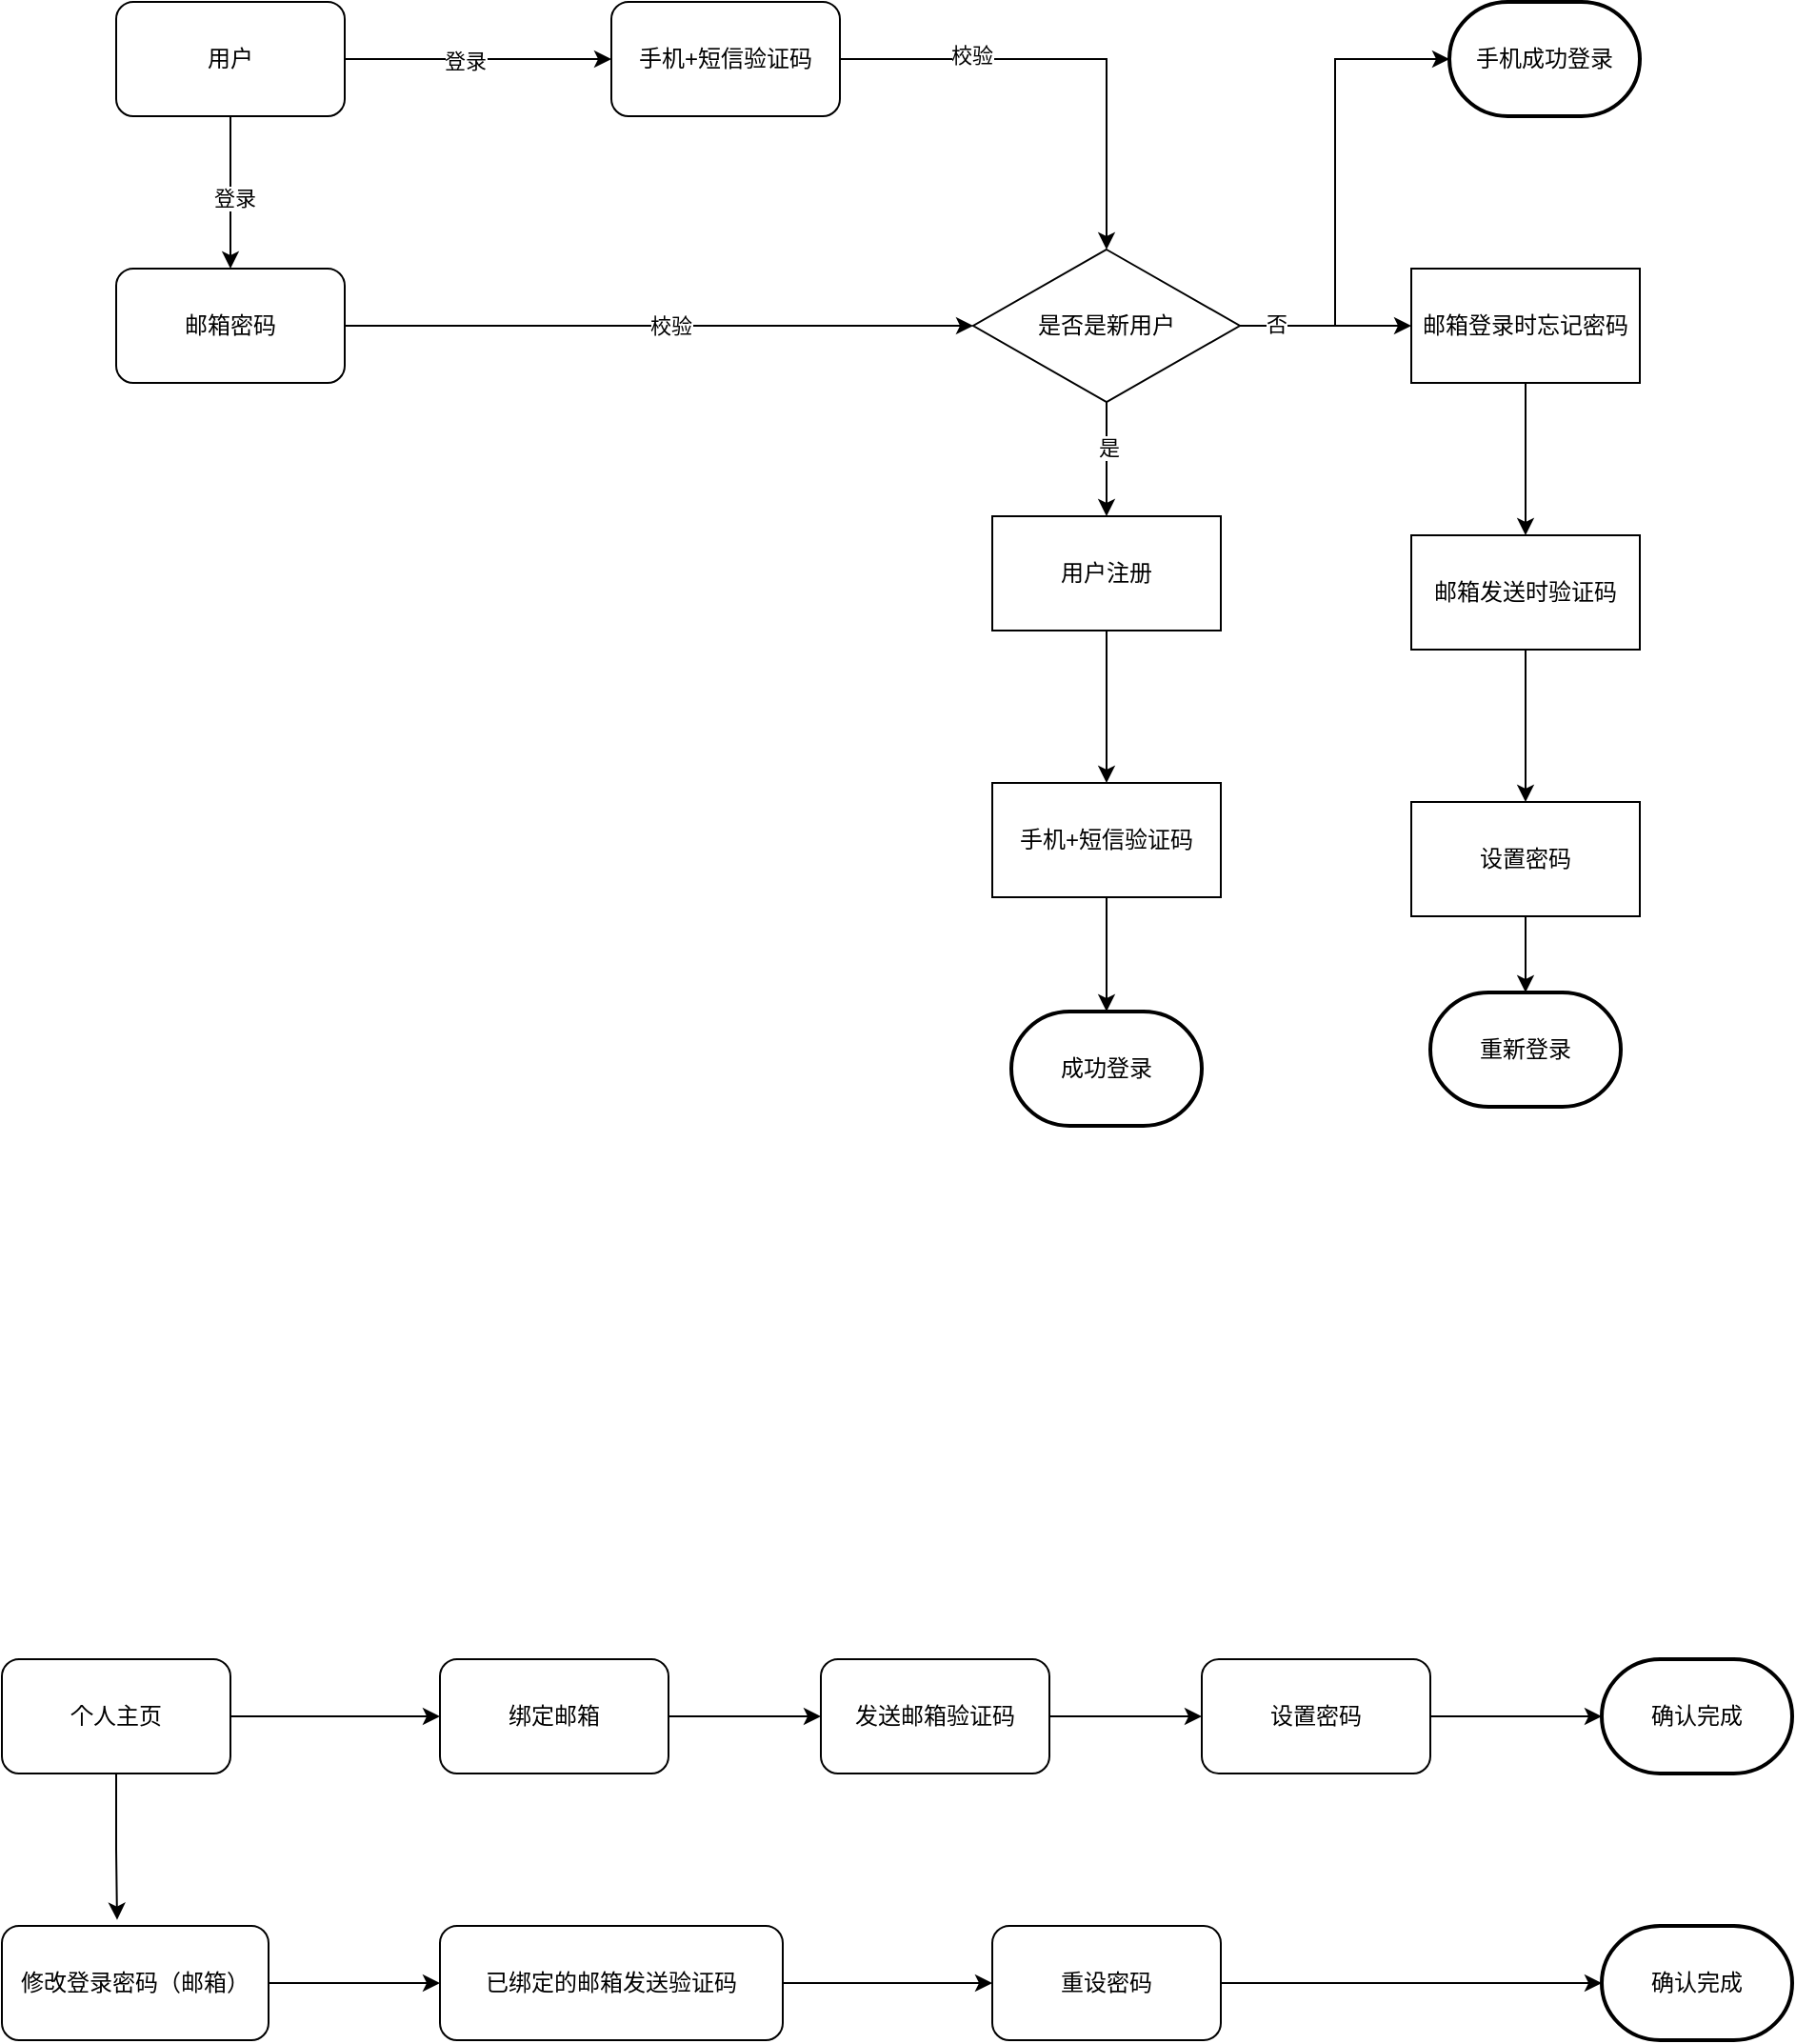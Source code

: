 <mxfile version="21.0.2" type="github">
  <diagram name="第 1 页" id="QW3JvtC7cw7B0qL5F2xR">
    <mxGraphModel dx="2619" dy="1002" grid="1" gridSize="10" guides="1" tooltips="1" connect="1" arrows="1" fold="1" page="0" pageScale="1" pageWidth="827" pageHeight="1169" math="0" shadow="0">
      <root>
        <mxCell id="0" />
        <mxCell id="1" parent="0" />
        <mxCell id="vaNS7kol2HJj6wLdOCA5-3" value="" style="edgeStyle=orthogonalEdgeStyle;rounded=0;orthogonalLoop=1;jettySize=auto;html=1;" edge="1" parent="1" source="vaNS7kol2HJj6wLdOCA5-1" target="vaNS7kol2HJj6wLdOCA5-2">
          <mxGeometry relative="1" as="geometry" />
        </mxCell>
        <mxCell id="vaNS7kol2HJj6wLdOCA5-4" value="登录" style="edgeLabel;html=1;align=center;verticalAlign=middle;resizable=0;points=[];" vertex="1" connectable="0" parent="vaNS7kol2HJj6wLdOCA5-3">
          <mxGeometry x="-0.1" y="-1" relative="1" as="geometry">
            <mxPoint as="offset" />
          </mxGeometry>
        </mxCell>
        <mxCell id="vaNS7kol2HJj6wLdOCA5-21" value="" style="edgeStyle=orthogonalEdgeStyle;rounded=0;orthogonalLoop=1;jettySize=auto;html=1;" edge="1" parent="1" source="vaNS7kol2HJj6wLdOCA5-1" target="vaNS7kol2HJj6wLdOCA5-20">
          <mxGeometry relative="1" as="geometry" />
        </mxCell>
        <mxCell id="vaNS7kol2HJj6wLdOCA5-22" value="登录" style="edgeLabel;html=1;align=center;verticalAlign=middle;resizable=0;points=[];" vertex="1" connectable="0" parent="vaNS7kol2HJj6wLdOCA5-21">
          <mxGeometry x="0.075" y="2" relative="1" as="geometry">
            <mxPoint as="offset" />
          </mxGeometry>
        </mxCell>
        <mxCell id="vaNS7kol2HJj6wLdOCA5-1" value="用户" style="rounded=1;whiteSpace=wrap;html=1;" vertex="1" parent="1">
          <mxGeometry x="50" y="120" width="120" height="60" as="geometry" />
        </mxCell>
        <mxCell id="vaNS7kol2HJj6wLdOCA5-6" style="edgeStyle=orthogonalEdgeStyle;rounded=0;orthogonalLoop=1;jettySize=auto;html=1;entryX=0.5;entryY=0;entryDx=0;entryDy=0;" edge="1" parent="1" source="vaNS7kol2HJj6wLdOCA5-2" target="vaNS7kol2HJj6wLdOCA5-5">
          <mxGeometry relative="1" as="geometry">
            <mxPoint x="500" y="150" as="targetPoint" />
          </mxGeometry>
        </mxCell>
        <mxCell id="vaNS7kol2HJj6wLdOCA5-35" value="校验" style="edgeLabel;html=1;align=center;verticalAlign=middle;resizable=0;points=[];" vertex="1" connectable="0" parent="vaNS7kol2HJj6wLdOCA5-6">
          <mxGeometry x="-0.425" y="2" relative="1" as="geometry">
            <mxPoint as="offset" />
          </mxGeometry>
        </mxCell>
        <mxCell id="vaNS7kol2HJj6wLdOCA5-2" value="手机+短信验证码" style="whiteSpace=wrap;html=1;rounded=1;" vertex="1" parent="1">
          <mxGeometry x="310" y="120" width="120" height="60" as="geometry" />
        </mxCell>
        <mxCell id="vaNS7kol2HJj6wLdOCA5-8" value="" style="edgeStyle=orthogonalEdgeStyle;rounded=0;orthogonalLoop=1;jettySize=auto;html=1;" edge="1" parent="1" source="vaNS7kol2HJj6wLdOCA5-5" target="vaNS7kol2HJj6wLdOCA5-7">
          <mxGeometry relative="1" as="geometry" />
        </mxCell>
        <mxCell id="vaNS7kol2HJj6wLdOCA5-9" value="是" style="edgeLabel;html=1;align=center;verticalAlign=middle;resizable=0;points=[];" vertex="1" connectable="0" parent="vaNS7kol2HJj6wLdOCA5-8">
          <mxGeometry x="-0.222" y="1" relative="1" as="geometry">
            <mxPoint as="offset" />
          </mxGeometry>
        </mxCell>
        <mxCell id="vaNS7kol2HJj6wLdOCA5-25" style="edgeStyle=orthogonalEdgeStyle;rounded=0;orthogonalLoop=1;jettySize=auto;html=1;entryX=0;entryY=0.5;entryDx=0;entryDy=0;entryPerimeter=0;" edge="1" parent="1" source="vaNS7kol2HJj6wLdOCA5-5">
          <mxGeometry relative="1" as="geometry">
            <mxPoint x="730" y="290" as="targetPoint" />
          </mxGeometry>
        </mxCell>
        <mxCell id="vaNS7kol2HJj6wLdOCA5-40" style="edgeStyle=orthogonalEdgeStyle;rounded=0;orthogonalLoop=1;jettySize=auto;html=1;entryX=0;entryY=0.5;entryDx=0;entryDy=0;entryPerimeter=0;exitX=1;exitY=0.5;exitDx=0;exitDy=0;" edge="1" parent="1" source="vaNS7kol2HJj6wLdOCA5-5" target="vaNS7kol2HJj6wLdOCA5-39">
          <mxGeometry relative="1" as="geometry">
            <Array as="points">
              <mxPoint x="690" y="290" />
              <mxPoint x="690" y="150" />
            </Array>
          </mxGeometry>
        </mxCell>
        <mxCell id="vaNS7kol2HJj6wLdOCA5-43" value="否" style="edgeLabel;html=1;align=center;verticalAlign=middle;resizable=0;points=[];" vertex="1" connectable="0" parent="vaNS7kol2HJj6wLdOCA5-40">
          <mxGeometry x="-0.848" y="1" relative="1" as="geometry">
            <mxPoint as="offset" />
          </mxGeometry>
        </mxCell>
        <mxCell id="vaNS7kol2HJj6wLdOCA5-5" value="是否是新用户" style="rhombus;whiteSpace=wrap;html=1;" vertex="1" parent="1">
          <mxGeometry x="500" y="250" width="140" height="80" as="geometry" />
        </mxCell>
        <mxCell id="vaNS7kol2HJj6wLdOCA5-11" value="" style="edgeStyle=orthogonalEdgeStyle;rounded=0;orthogonalLoop=1;jettySize=auto;html=1;" edge="1" parent="1" source="vaNS7kol2HJj6wLdOCA5-7" target="vaNS7kol2HJj6wLdOCA5-10">
          <mxGeometry relative="1" as="geometry" />
        </mxCell>
        <mxCell id="vaNS7kol2HJj6wLdOCA5-7" value="用户注册" style="whiteSpace=wrap;html=1;" vertex="1" parent="1">
          <mxGeometry x="510" y="390" width="120" height="60" as="geometry" />
        </mxCell>
        <mxCell id="vaNS7kol2HJj6wLdOCA5-13" style="edgeStyle=orthogonalEdgeStyle;rounded=0;orthogonalLoop=1;jettySize=auto;html=1;entryX=0.5;entryY=0;entryDx=0;entryDy=0;entryPerimeter=0;" edge="1" parent="1" source="vaNS7kol2HJj6wLdOCA5-10" target="vaNS7kol2HJj6wLdOCA5-12">
          <mxGeometry relative="1" as="geometry" />
        </mxCell>
        <mxCell id="vaNS7kol2HJj6wLdOCA5-10" value="手机+短信验证码" style="whiteSpace=wrap;html=1;" vertex="1" parent="1">
          <mxGeometry x="510" y="530" width="120" height="60" as="geometry" />
        </mxCell>
        <mxCell id="vaNS7kol2HJj6wLdOCA5-12" value="成功登录" style="strokeWidth=2;html=1;shape=mxgraph.flowchart.terminator;whiteSpace=wrap;" vertex="1" parent="1">
          <mxGeometry x="520" y="650" width="100" height="60" as="geometry" />
        </mxCell>
        <mxCell id="vaNS7kol2HJj6wLdOCA5-24" style="edgeStyle=orthogonalEdgeStyle;rounded=0;orthogonalLoop=1;jettySize=auto;html=1;" edge="1" parent="1" source="vaNS7kol2HJj6wLdOCA5-20">
          <mxGeometry relative="1" as="geometry">
            <mxPoint x="500" y="290" as="targetPoint" />
          </mxGeometry>
        </mxCell>
        <mxCell id="vaNS7kol2HJj6wLdOCA5-34" value="校验" style="edgeLabel;html=1;align=center;verticalAlign=middle;resizable=0;points=[];" vertex="1" connectable="0" parent="vaNS7kol2HJj6wLdOCA5-24">
          <mxGeometry x="0.036" y="1" relative="1" as="geometry">
            <mxPoint as="offset" />
          </mxGeometry>
        </mxCell>
        <mxCell id="vaNS7kol2HJj6wLdOCA5-20" value="邮箱密码" style="whiteSpace=wrap;html=1;rounded=1;" vertex="1" parent="1">
          <mxGeometry x="50" y="260" width="120" height="60" as="geometry" />
        </mxCell>
        <mxCell id="vaNS7kol2HJj6wLdOCA5-29" value="" style="edgeStyle=orthogonalEdgeStyle;rounded=0;orthogonalLoop=1;jettySize=auto;html=1;" edge="1" parent="1" source="vaNS7kol2HJj6wLdOCA5-27" target="vaNS7kol2HJj6wLdOCA5-28">
          <mxGeometry relative="1" as="geometry" />
        </mxCell>
        <mxCell id="vaNS7kol2HJj6wLdOCA5-27" value="邮箱登录时忘记密码" style="whiteSpace=wrap;html=1;" vertex="1" parent="1">
          <mxGeometry x="730" y="260" width="120" height="60" as="geometry" />
        </mxCell>
        <mxCell id="vaNS7kol2HJj6wLdOCA5-31" value="" style="edgeStyle=orthogonalEdgeStyle;rounded=0;orthogonalLoop=1;jettySize=auto;html=1;" edge="1" parent="1" source="vaNS7kol2HJj6wLdOCA5-28" target="vaNS7kol2HJj6wLdOCA5-30">
          <mxGeometry relative="1" as="geometry" />
        </mxCell>
        <mxCell id="vaNS7kol2HJj6wLdOCA5-28" value="邮箱发送时验证码" style="whiteSpace=wrap;html=1;" vertex="1" parent="1">
          <mxGeometry x="730" y="400" width="120" height="60" as="geometry" />
        </mxCell>
        <mxCell id="vaNS7kol2HJj6wLdOCA5-33" value="" style="edgeStyle=orthogonalEdgeStyle;rounded=0;orthogonalLoop=1;jettySize=auto;html=1;" edge="1" parent="1" source="vaNS7kol2HJj6wLdOCA5-30" target="vaNS7kol2HJj6wLdOCA5-32">
          <mxGeometry relative="1" as="geometry" />
        </mxCell>
        <mxCell id="vaNS7kol2HJj6wLdOCA5-30" value="设置密码" style="whiteSpace=wrap;html=1;" vertex="1" parent="1">
          <mxGeometry x="730" y="540" width="120" height="60" as="geometry" />
        </mxCell>
        <mxCell id="vaNS7kol2HJj6wLdOCA5-32" value="重新登录" style="strokeWidth=2;html=1;shape=mxgraph.flowchart.terminator;whiteSpace=wrap;" vertex="1" parent="1">
          <mxGeometry x="740" y="640" width="100" height="60" as="geometry" />
        </mxCell>
        <mxCell id="vaNS7kol2HJj6wLdOCA5-39" value="手机成功登录" style="strokeWidth=2;html=1;shape=mxgraph.flowchart.terminator;whiteSpace=wrap;" vertex="1" parent="1">
          <mxGeometry x="750" y="120" width="100" height="60" as="geometry" />
        </mxCell>
        <mxCell id="vaNS7kol2HJj6wLdOCA5-46" value="" style="edgeStyle=orthogonalEdgeStyle;rounded=0;orthogonalLoop=1;jettySize=auto;html=1;" edge="1" parent="1" source="vaNS7kol2HJj6wLdOCA5-44" target="vaNS7kol2HJj6wLdOCA5-45">
          <mxGeometry relative="1" as="geometry" />
        </mxCell>
        <mxCell id="vaNS7kol2HJj6wLdOCA5-56" style="edgeStyle=orthogonalEdgeStyle;rounded=0;orthogonalLoop=1;jettySize=auto;html=1;entryX=0.432;entryY=-0.053;entryDx=0;entryDy=0;entryPerimeter=0;" edge="1" parent="1" source="vaNS7kol2HJj6wLdOCA5-44" target="vaNS7kol2HJj6wLdOCA5-53">
          <mxGeometry relative="1" as="geometry" />
        </mxCell>
        <mxCell id="vaNS7kol2HJj6wLdOCA5-44" value="个人主页" style="rounded=1;whiteSpace=wrap;html=1;" vertex="1" parent="1">
          <mxGeometry x="-10" y="990" width="120" height="60" as="geometry" />
        </mxCell>
        <mxCell id="vaNS7kol2HJj6wLdOCA5-48" value="" style="edgeStyle=orthogonalEdgeStyle;rounded=0;orthogonalLoop=1;jettySize=auto;html=1;" edge="1" parent="1" source="vaNS7kol2HJj6wLdOCA5-45" target="vaNS7kol2HJj6wLdOCA5-47">
          <mxGeometry relative="1" as="geometry" />
        </mxCell>
        <mxCell id="vaNS7kol2HJj6wLdOCA5-45" value="绑定邮箱" style="whiteSpace=wrap;html=1;rounded=1;" vertex="1" parent="1">
          <mxGeometry x="220" y="990" width="120" height="60" as="geometry" />
        </mxCell>
        <mxCell id="vaNS7kol2HJj6wLdOCA5-50" value="" style="edgeStyle=orthogonalEdgeStyle;rounded=0;orthogonalLoop=1;jettySize=auto;html=1;" edge="1" parent="1" source="vaNS7kol2HJj6wLdOCA5-47" target="vaNS7kol2HJj6wLdOCA5-49">
          <mxGeometry relative="1" as="geometry" />
        </mxCell>
        <mxCell id="vaNS7kol2HJj6wLdOCA5-47" value="发送邮箱验证码" style="whiteSpace=wrap;html=1;rounded=1;" vertex="1" parent="1">
          <mxGeometry x="420" y="990" width="120" height="60" as="geometry" />
        </mxCell>
        <mxCell id="vaNS7kol2HJj6wLdOCA5-52" style="edgeStyle=orthogonalEdgeStyle;rounded=0;orthogonalLoop=1;jettySize=auto;html=1;entryX=0;entryY=0.5;entryDx=0;entryDy=0;entryPerimeter=0;" edge="1" parent="1" source="vaNS7kol2HJj6wLdOCA5-49" target="vaNS7kol2HJj6wLdOCA5-51">
          <mxGeometry relative="1" as="geometry" />
        </mxCell>
        <mxCell id="vaNS7kol2HJj6wLdOCA5-49" value="设置密码" style="whiteSpace=wrap;html=1;rounded=1;" vertex="1" parent="1">
          <mxGeometry x="620" y="990" width="120" height="60" as="geometry" />
        </mxCell>
        <mxCell id="vaNS7kol2HJj6wLdOCA5-51" value="确认完成" style="strokeWidth=2;html=1;shape=mxgraph.flowchart.terminator;whiteSpace=wrap;" vertex="1" parent="1">
          <mxGeometry x="830" y="990" width="100" height="60" as="geometry" />
        </mxCell>
        <mxCell id="vaNS7kol2HJj6wLdOCA5-58" value="" style="edgeStyle=orthogonalEdgeStyle;rounded=0;orthogonalLoop=1;jettySize=auto;html=1;" edge="1" parent="1" source="vaNS7kol2HJj6wLdOCA5-53" target="vaNS7kol2HJj6wLdOCA5-57">
          <mxGeometry relative="1" as="geometry" />
        </mxCell>
        <mxCell id="vaNS7kol2HJj6wLdOCA5-53" value="修改登录密码（邮箱）" style="whiteSpace=wrap;html=1;rounded=1;" vertex="1" parent="1">
          <mxGeometry x="-10" y="1130" width="140" height="60" as="geometry" />
        </mxCell>
        <mxCell id="vaNS7kol2HJj6wLdOCA5-60" value="" style="edgeStyle=orthogonalEdgeStyle;rounded=0;orthogonalLoop=1;jettySize=auto;html=1;" edge="1" parent="1" source="vaNS7kol2HJj6wLdOCA5-57" target="vaNS7kol2HJj6wLdOCA5-59">
          <mxGeometry relative="1" as="geometry" />
        </mxCell>
        <mxCell id="vaNS7kol2HJj6wLdOCA5-57" value="已绑定的邮箱发送验证码" style="whiteSpace=wrap;html=1;rounded=1;" vertex="1" parent="1">
          <mxGeometry x="220" y="1130" width="180" height="60" as="geometry" />
        </mxCell>
        <mxCell id="vaNS7kol2HJj6wLdOCA5-62" style="edgeStyle=orthogonalEdgeStyle;rounded=0;orthogonalLoop=1;jettySize=auto;html=1;entryX=0;entryY=0.5;entryDx=0;entryDy=0;entryPerimeter=0;" edge="1" parent="1" source="vaNS7kol2HJj6wLdOCA5-59" target="vaNS7kol2HJj6wLdOCA5-61">
          <mxGeometry relative="1" as="geometry" />
        </mxCell>
        <mxCell id="vaNS7kol2HJj6wLdOCA5-59" value="重设密码" style="whiteSpace=wrap;html=1;rounded=1;" vertex="1" parent="1">
          <mxGeometry x="510" y="1130" width="120" height="60" as="geometry" />
        </mxCell>
        <mxCell id="vaNS7kol2HJj6wLdOCA5-61" value="确认完成" style="strokeWidth=2;html=1;shape=mxgraph.flowchart.terminator;whiteSpace=wrap;" vertex="1" parent="1">
          <mxGeometry x="830" y="1130" width="100" height="60" as="geometry" />
        </mxCell>
      </root>
    </mxGraphModel>
  </diagram>
</mxfile>
